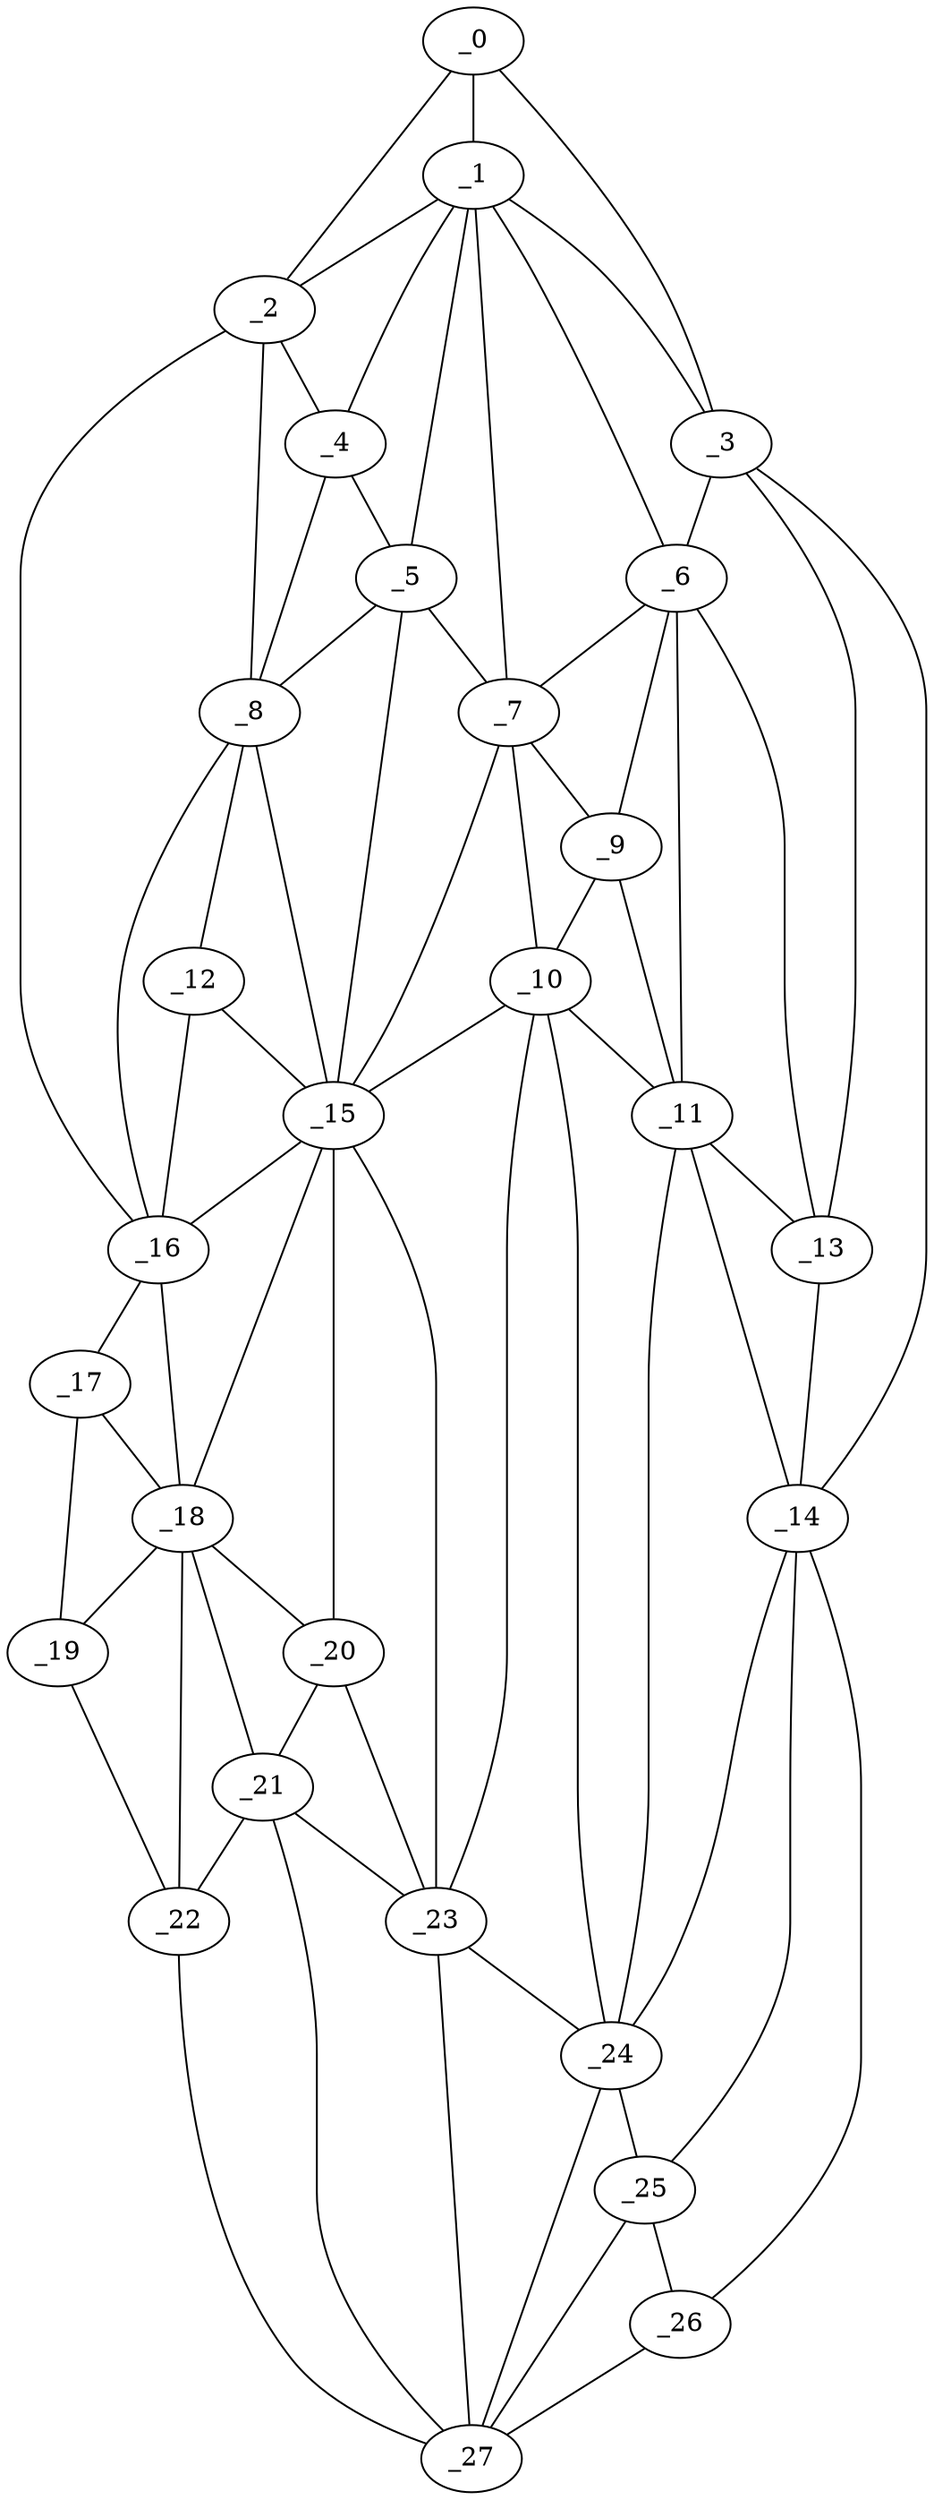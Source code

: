 graph "obj66__240.gxl" {
	_0	 [x=4,
		y=70];
	_1	 [x=23,
		y=63];
	_0 -- _1	 [valence=2];
	_2	 [x=26,
		y=21];
	_0 -- _2	 [valence=1];
	_3	 [x=32,
		y=94];
	_0 -- _3	 [valence=1];
	_1 -- _2	 [valence=2];
	_1 -- _3	 [valence=2];
	_4	 [x=39,
		y=24];
	_1 -- _4	 [valence=2];
	_5	 [x=45,
		y=26];
	_1 -- _5	 [valence=2];
	_6	 [x=47,
		y=85];
	_1 -- _6	 [valence=1];
	_7	 [x=50,
		y=69];
	_1 -- _7	 [valence=2];
	_2 -- _4	 [valence=2];
	_8	 [x=51,
		y=23];
	_2 -- _8	 [valence=2];
	_16	 [x=83,
		y=11];
	_2 -- _16	 [valence=1];
	_3 -- _6	 [valence=1];
	_13	 [x=65,
		y=94];
	_3 -- _13	 [valence=2];
	_14	 [x=69,
		y=99];
	_3 -- _14	 [valence=1];
	_4 -- _5	 [valence=2];
	_4 -- _8	 [valence=2];
	_5 -- _7	 [valence=1];
	_5 -- _8	 [valence=2];
	_15	 [x=74,
		y=31];
	_5 -- _15	 [valence=2];
	_6 -- _7	 [valence=2];
	_9	 [x=61,
		y=74];
	_6 -- _9	 [valence=2];
	_11	 [x=62,
		y=82];
	_6 -- _11	 [valence=2];
	_6 -- _13	 [valence=2];
	_7 -- _9	 [valence=1];
	_10	 [x=62,
		y=70];
	_7 -- _10	 [valence=2];
	_7 -- _15	 [valence=2];
	_12	 [x=65,
		y=22];
	_8 -- _12	 [valence=2];
	_8 -- _15	 [valence=1];
	_8 -- _16	 [valence=1];
	_9 -- _10	 [valence=1];
	_9 -- _11	 [valence=2];
	_10 -- _11	 [valence=2];
	_10 -- _15	 [valence=2];
	_23	 [x=103,
		y=47];
	_10 -- _23	 [valence=2];
	_24	 [x=107,
		y=69];
	_10 -- _24	 [valence=1];
	_11 -- _13	 [valence=2];
	_11 -- _14	 [valence=1];
	_11 -- _24	 [valence=1];
	_12 -- _15	 [valence=2];
	_12 -- _16	 [valence=1];
	_13 -- _14	 [valence=2];
	_14 -- _24	 [valence=2];
	_25	 [x=114,
		y=88];
	_14 -- _25	 [valence=1];
	_26	 [x=124,
		y=101];
	_14 -- _26	 [valence=1];
	_15 -- _16	 [valence=1];
	_18	 [x=94,
		y=24];
	_15 -- _18	 [valence=2];
	_20	 [x=100,
		y=40];
	_15 -- _20	 [valence=2];
	_15 -- _23	 [valence=1];
	_17	 [x=92,
		y=13];
	_16 -- _17	 [valence=1];
	_16 -- _18	 [valence=2];
	_17 -- _18	 [valence=2];
	_19	 [x=100,
		y=17];
	_17 -- _19	 [valence=1];
	_18 -- _19	 [valence=2];
	_18 -- _20	 [valence=1];
	_21	 [x=102,
		y=29];
	_18 -- _21	 [valence=2];
	_22	 [x=103,
		y=23];
	_18 -- _22	 [valence=2];
	_19 -- _22	 [valence=1];
	_20 -- _21	 [valence=2];
	_20 -- _23	 [valence=1];
	_21 -- _22	 [valence=2];
	_21 -- _23	 [valence=2];
	_27	 [x=125,
		y=77];
	_21 -- _27	 [valence=1];
	_22 -- _27	 [valence=1];
	_23 -- _24	 [valence=2];
	_23 -- _27	 [valence=2];
	_24 -- _25	 [valence=2];
	_24 -- _27	 [valence=2];
	_25 -- _26	 [valence=2];
	_25 -- _27	 [valence=1];
	_26 -- _27	 [valence=1];
}
